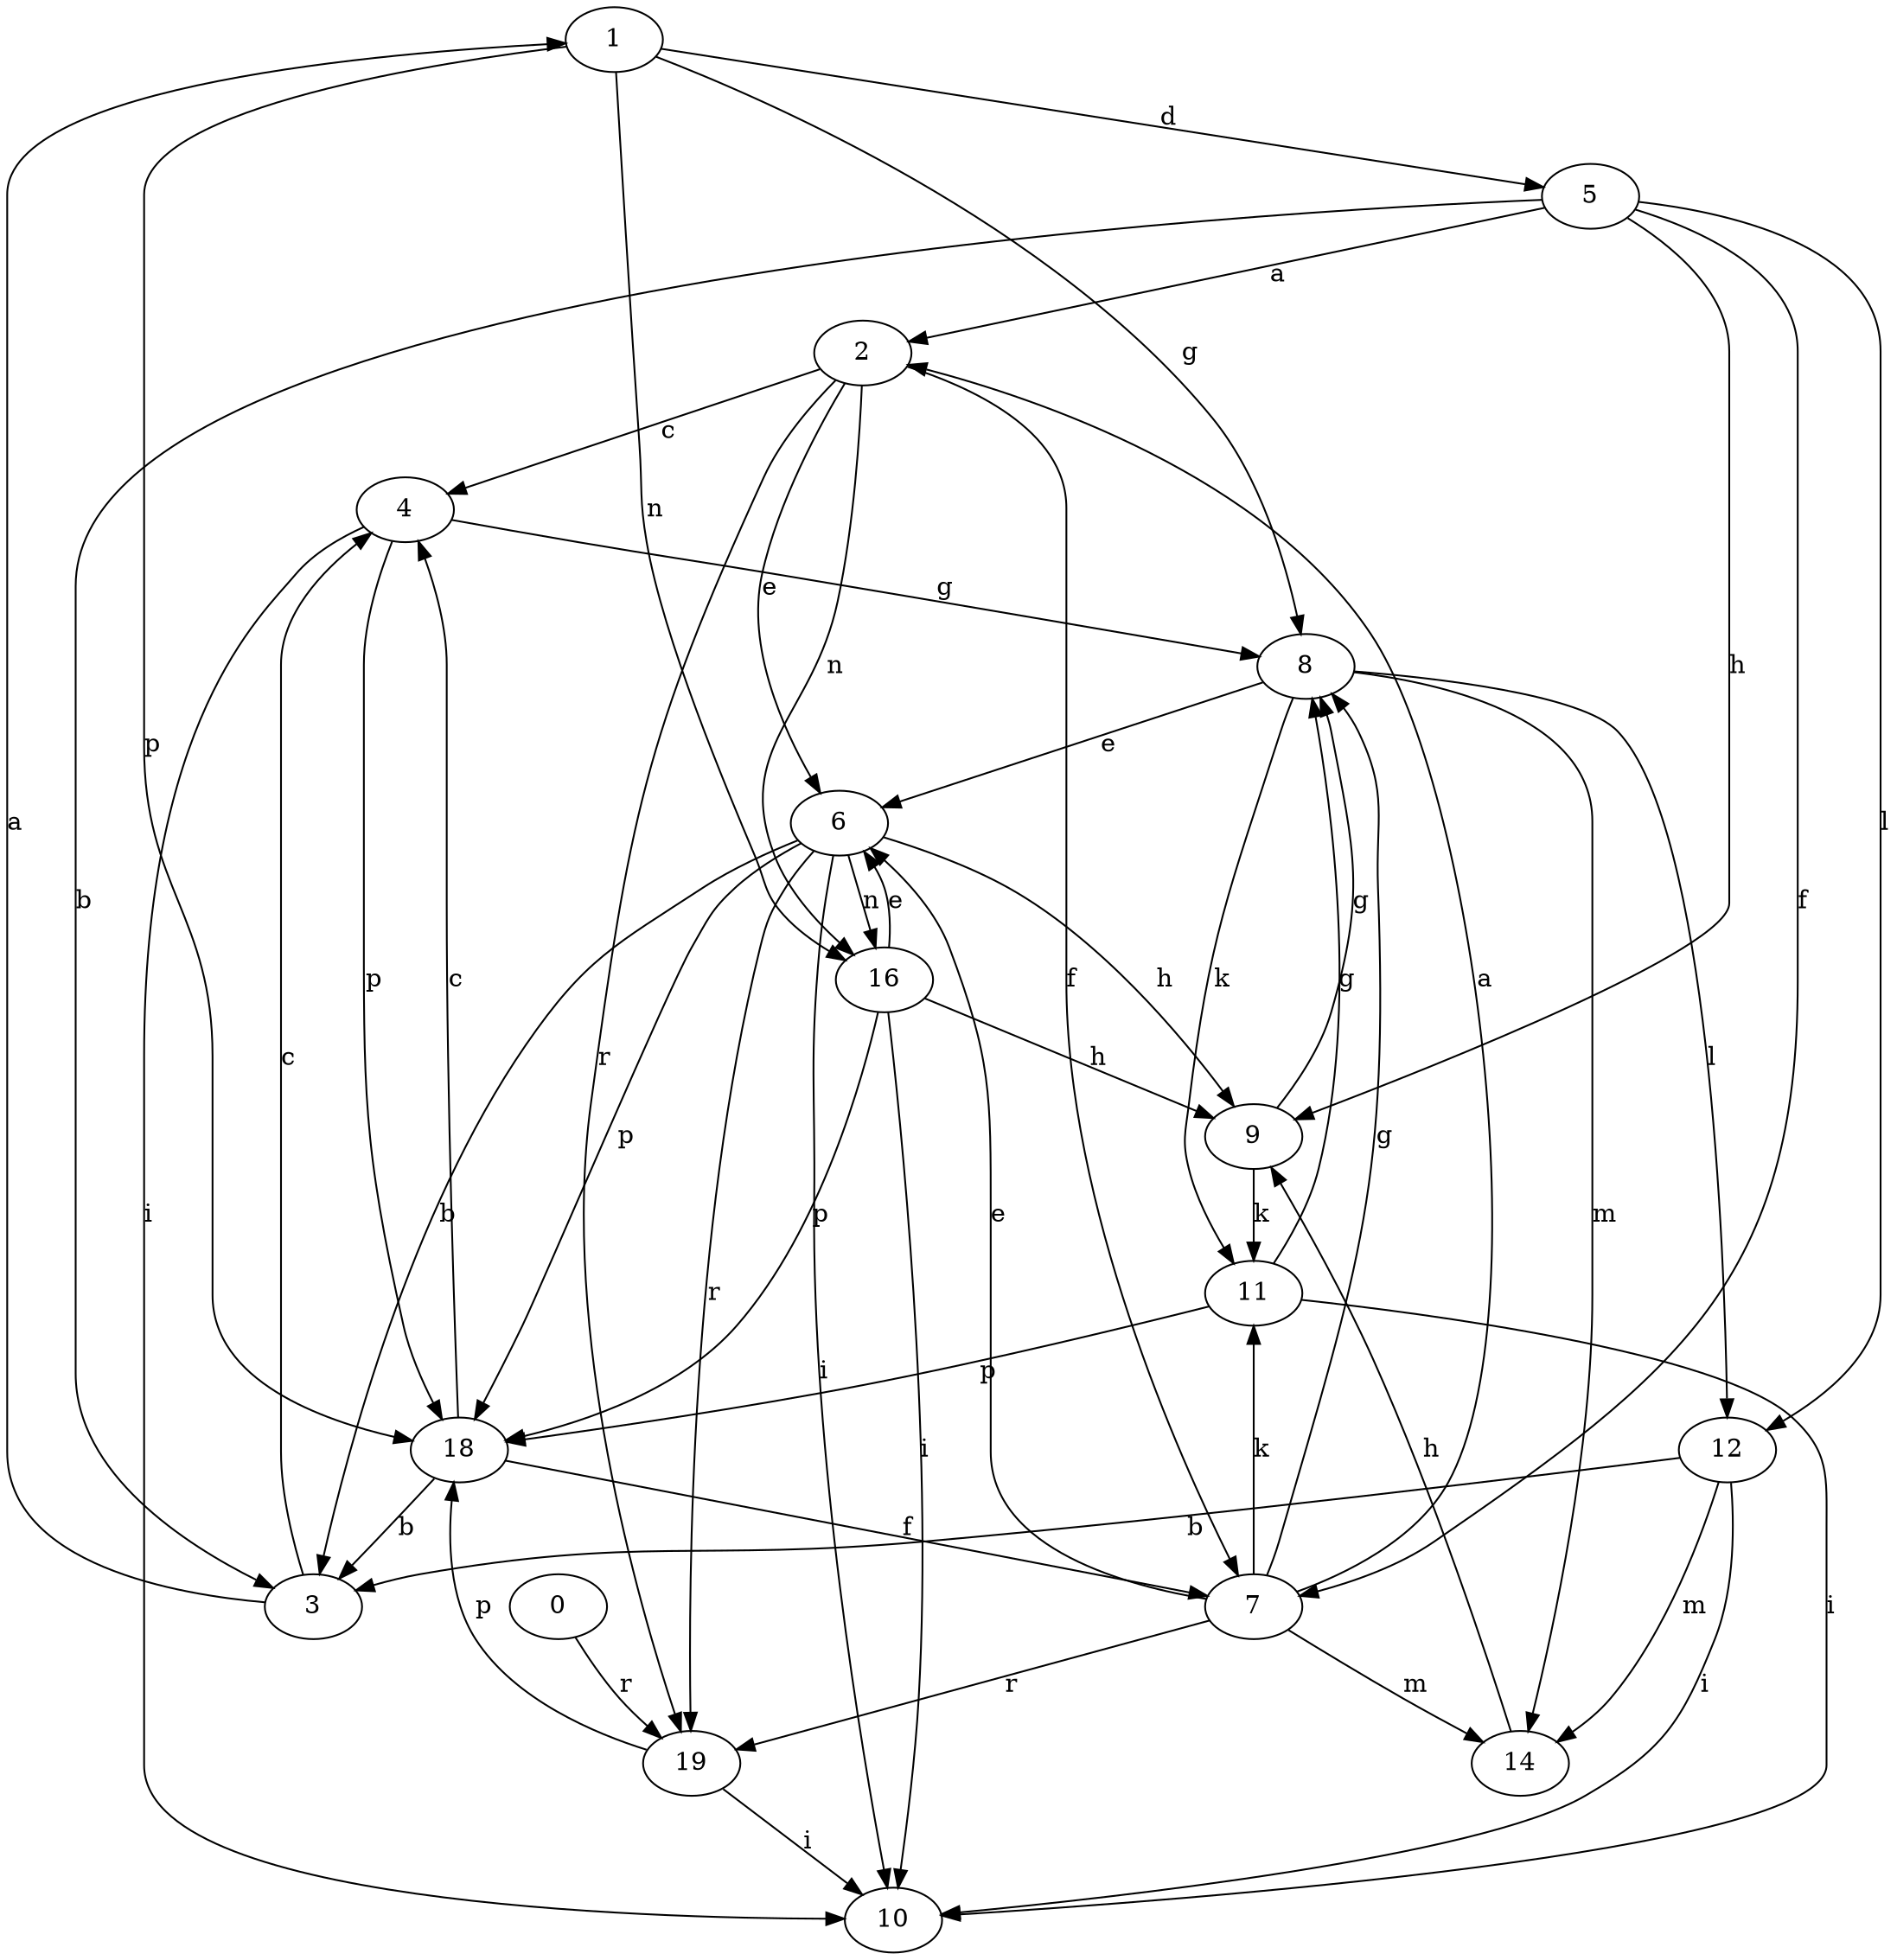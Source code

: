 strict digraph  {
1;
2;
3;
4;
5;
6;
7;
8;
9;
10;
11;
12;
0;
14;
16;
18;
19;
1 -> 5  [label=d];
1 -> 8  [label=g];
1 -> 16  [label=n];
1 -> 18  [label=p];
2 -> 4  [label=c];
2 -> 6  [label=e];
2 -> 7  [label=f];
2 -> 16  [label=n];
2 -> 19  [label=r];
3 -> 1  [label=a];
3 -> 4  [label=c];
4 -> 8  [label=g];
4 -> 10  [label=i];
4 -> 18  [label=p];
5 -> 2  [label=a];
5 -> 3  [label=b];
5 -> 7  [label=f];
5 -> 9  [label=h];
5 -> 12  [label=l];
6 -> 3  [label=b];
6 -> 9  [label=h];
6 -> 10  [label=i];
6 -> 16  [label=n];
6 -> 18  [label=p];
6 -> 19  [label=r];
7 -> 2  [label=a];
7 -> 6  [label=e];
7 -> 8  [label=g];
7 -> 11  [label=k];
7 -> 14  [label=m];
7 -> 19  [label=r];
8 -> 6  [label=e];
8 -> 11  [label=k];
8 -> 12  [label=l];
8 -> 14  [label=m];
9 -> 8  [label=g];
9 -> 11  [label=k];
11 -> 8  [label=g];
11 -> 10  [label=i];
11 -> 18  [label=p];
12 -> 3  [label=b];
12 -> 10  [label=i];
12 -> 14  [label=m];
0 -> 19  [label=r];
14 -> 9  [label=h];
16 -> 6  [label=e];
16 -> 9  [label=h];
16 -> 10  [label=i];
16 -> 18  [label=p];
18 -> 3  [label=b];
18 -> 4  [label=c];
18 -> 7  [label=f];
19 -> 10  [label=i];
19 -> 18  [label=p];
}
